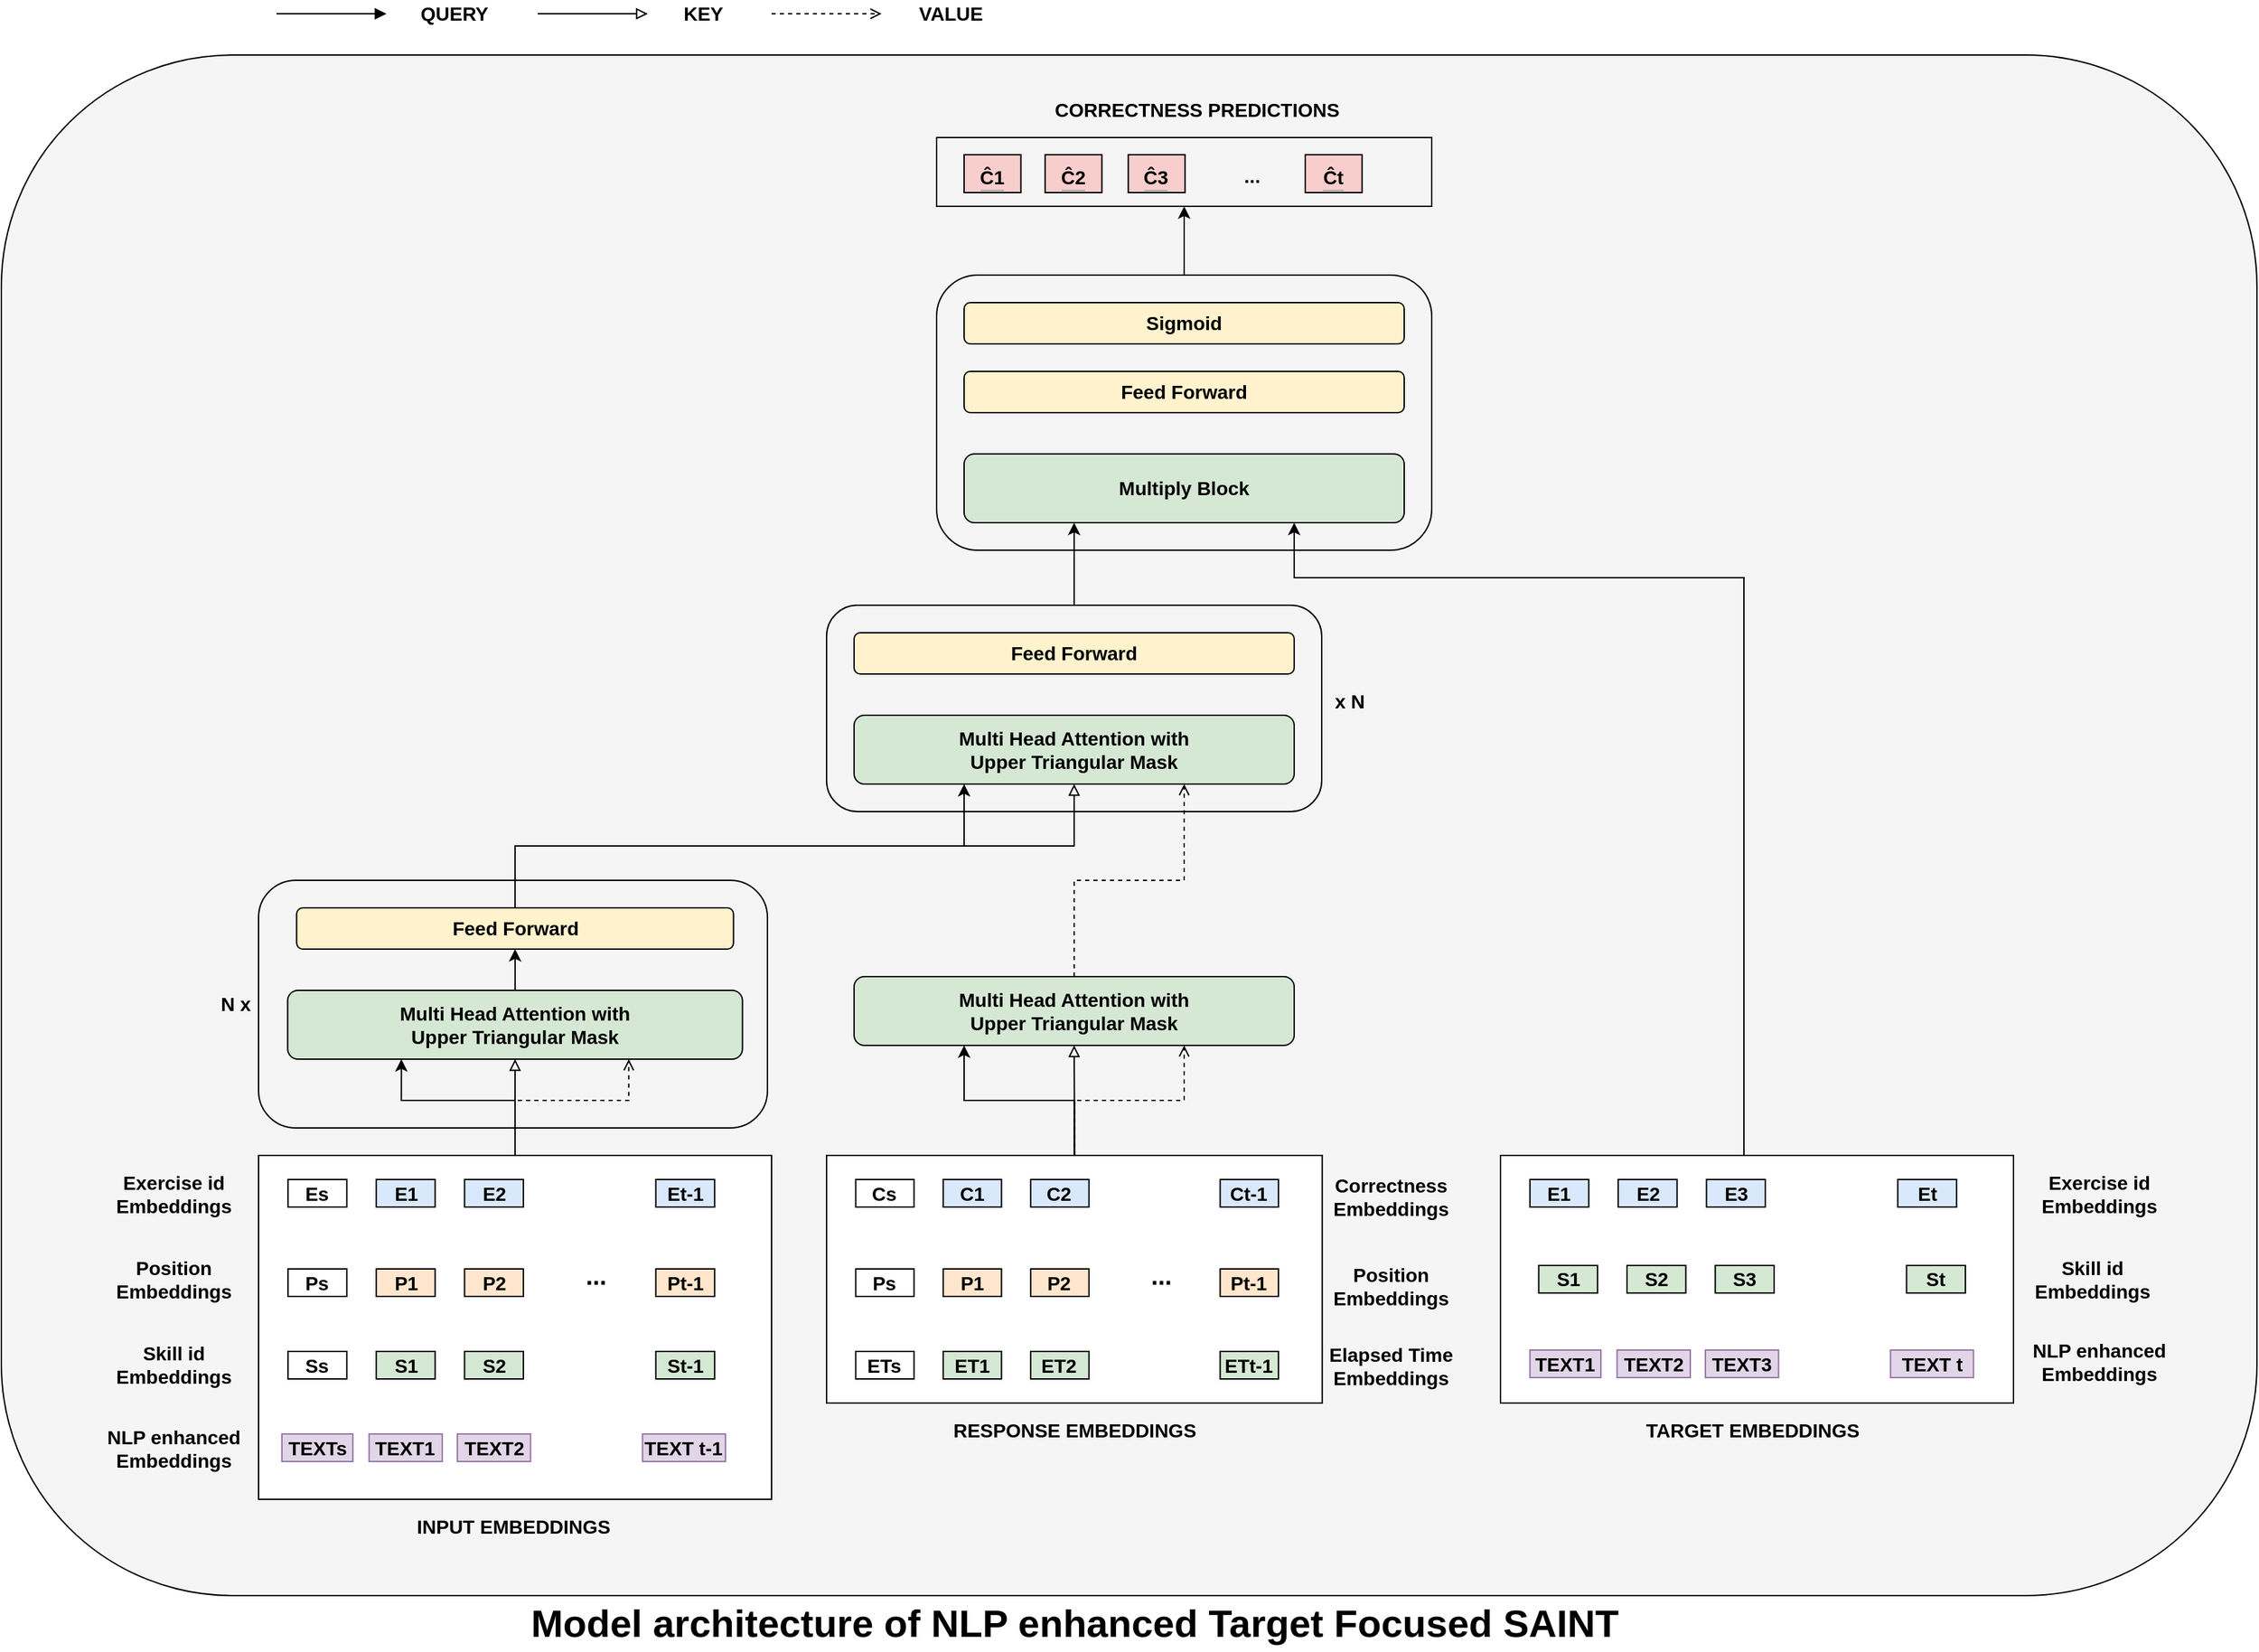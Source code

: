 <mxfile version="16.5.4" type="device"><diagram id="u4rmABknYXhxlbCVJrRW" name="Page-1"><mxGraphModel dx="2929" dy="2635" grid="1" gridSize="10" guides="1" tooltips="1" connect="1" arrows="1" fold="1" page="1" pageScale="1" pageWidth="827" pageHeight="1169" math="0" shadow="0"><root><mxCell id="0"/><mxCell id="1" parent="0"/><mxCell id="NH-oyilfD3Dc__f7woTk-1" value="" style="rounded=1;whiteSpace=wrap;html=1;fillColor=#f5f5f5;fontColor=#333333;strokeColor=#000000;fontSize=14;fontStyle=1" parent="1" vertex="1"><mxGeometry x="640" y="-390" width="1640" height="1120" as="geometry"/></mxCell><mxCell id="NH-oyilfD3Dc__f7woTk-2" value="" style="rounded=1;whiteSpace=wrap;html=1;fillColor=none;strokeColor=#000000;fontSize=14;fontStyle=1" parent="1" vertex="1"><mxGeometry x="827" y="210" width="370" height="180" as="geometry"/></mxCell><mxCell id="NH-oyilfD3Dc__f7woTk-3" style="edgeStyle=orthogonalEdgeStyle;rounded=0;orthogonalLoop=1;jettySize=auto;html=1;entryX=0.5;entryY=1;entryDx=0;entryDy=0;fontSize=14;exitX=0.5;exitY=0;exitDx=0;exitDy=0;strokeColor=#000000;fontStyle=1;endArrow=block;endFill=0;" parent="1" source="NH-oyilfD3Dc__f7woTk-11" target="NH-oyilfD3Dc__f7woTk-40" edge="1"><mxGeometry relative="1" as="geometry"/></mxCell><mxCell id="NH-oyilfD3Dc__f7woTk-4" style="edgeStyle=orthogonalEdgeStyle;rounded=0;orthogonalLoop=1;jettySize=auto;html=1;entryX=0.25;entryY=1;entryDx=0;entryDy=0;fontSize=14;strokeColor=#000000;fontStyle=1" parent="1" source="NH-oyilfD3Dc__f7woTk-5" target="NH-oyilfD3Dc__f7woTk-106" edge="1"><mxGeometry relative="1" as="geometry"/></mxCell><mxCell id="NH-oyilfD3Dc__f7woTk-5" value="" style="rounded=1;whiteSpace=wrap;html=1;fillColor=none;strokeColor=#000000;fontSize=14;fontStyle=1" parent="1" vertex="1"><mxGeometry x="1240" y="10" width="360" height="150" as="geometry"/></mxCell><mxCell id="NH-oyilfD3Dc__f7woTk-6" value="Multi Head Attention with &lt;br style=&quot;font-size: 14px;&quot;&gt;&lt;span style=&quot;font-size: 14px&quot;&gt;Upper Triangular Mask&lt;/span&gt;" style="rounded=1;whiteSpace=wrap;html=1;fillColor=#d5e8d4;fontSize=14;strokeColor=#000000;fontStyle=1" parent="1" vertex="1"><mxGeometry x="1260" y="90" width="320" height="50" as="geometry"/></mxCell><mxCell id="NH-oyilfD3Dc__f7woTk-7" value="&lt;span style=&quot;font-size: 14px;&quot;&gt;&lt;font style=&quot;font-size: 14px&quot;&gt;Feed Forward&lt;/font&gt;&lt;/span&gt;" style="rounded=1;whiteSpace=wrap;html=1;fillColor=#fff2cc;strokeColor=#000000;fontSize=14;fontStyle=1" parent="1" vertex="1"><mxGeometry x="1260" y="30" width="320" height="30" as="geometry"/></mxCell><mxCell id="NH-oyilfD3Dc__f7woTk-8" style="edgeStyle=orthogonalEdgeStyle;rounded=0;orthogonalLoop=1;jettySize=auto;html=1;entryX=0.75;entryY=1;entryDx=0;entryDy=0;fontSize=14;strokeColor=#000000;fontStyle=1;dashed=1;endArrow=open;endFill=0;" parent="1" source="NH-oyilfD3Dc__f7woTk-9" target="NH-oyilfD3Dc__f7woTk-6" edge="1"><mxGeometry relative="1" as="geometry"/></mxCell><mxCell id="NH-oyilfD3Dc__f7woTk-9" value="Multi Head Attention with &lt;br style=&quot;font-size: 14px;&quot;&gt;&lt;span style=&quot;font-size: 14px&quot;&gt;Upper Triangular Mask&lt;/span&gt;" style="rounded=1;whiteSpace=wrap;html=1;fillColor=#d5e8d4;fontSize=14;strokeColor=#000000;fontStyle=1" parent="1" vertex="1"><mxGeometry x="1260" y="280" width="320" height="50" as="geometry"/></mxCell><mxCell id="NH-oyilfD3Dc__f7woTk-36" style="edgeStyle=orthogonalEdgeStyle;rounded=0;orthogonalLoop=1;jettySize=auto;html=1;entryX=0.25;entryY=1;entryDx=0;entryDy=0;fontSize=14;exitX=0.5;exitY=0;exitDx=0;exitDy=0;strokeColor=#000000;fontStyle=1" parent="1" source="NH-oyilfD3Dc__f7woTk-38" target="NH-oyilfD3Dc__f7woTk-6" edge="1"><mxGeometry relative="1" as="geometry"/></mxCell><mxCell id="NH-oyilfD3Dc__f7woTk-37" style="edgeStyle=orthogonalEdgeStyle;rounded=0;orthogonalLoop=1;jettySize=auto;html=1;entryX=0.5;entryY=1;entryDx=0;entryDy=0;fontSize=14;exitX=0.5;exitY=0;exitDx=0;exitDy=0;strokeColor=#000000;fontStyle=1;endArrow=block;endFill=0;" parent="1" source="NH-oyilfD3Dc__f7woTk-38" target="NH-oyilfD3Dc__f7woTk-6" edge="1"><mxGeometry relative="1" as="geometry"/></mxCell><mxCell id="NH-oyilfD3Dc__f7woTk-38" value="&lt;span style=&quot;font-size: 14px;&quot;&gt;&lt;font style=&quot;font-size: 14px&quot;&gt;Feed Forward&lt;/font&gt;&lt;/span&gt;" style="rounded=1;whiteSpace=wrap;html=1;fillColor=#fff2cc;strokeColor=#000000;fontSize=14;fontStyle=1" parent="1" vertex="1"><mxGeometry x="854.676" y="230" width="317.647" height="30" as="geometry"/></mxCell><mxCell id="NH-oyilfD3Dc__f7woTk-39" style="edgeStyle=orthogonalEdgeStyle;rounded=0;orthogonalLoop=1;jettySize=auto;html=1;entryX=0.5;entryY=1;entryDx=0;entryDy=0;fontSize=14;strokeColor=#000000;fontStyle=1" parent="1" source="NH-oyilfD3Dc__f7woTk-40" target="NH-oyilfD3Dc__f7woTk-38" edge="1"><mxGeometry relative="1" as="geometry"/></mxCell><mxCell id="NH-oyilfD3Dc__f7woTk-40" value="Multi Head Attention with &lt;br style=&quot;font-size: 14px;&quot;&gt;&lt;span style=&quot;font-size: 14px&quot;&gt;Upper Triangular Mask&lt;/span&gt;" style="rounded=1;whiteSpace=wrap;html=1;fillColor=#d5e8d4;fontSize=14;strokeColor=#000000;fontStyle=1" parent="1" vertex="1"><mxGeometry x="848.16" y="290" width="330.68" height="50" as="geometry"/></mxCell><mxCell id="NH-oyilfD3Dc__f7woTk-41" style="edgeStyle=orthogonalEdgeStyle;rounded=0;orthogonalLoop=1;jettySize=auto;html=1;entryX=0.5;entryY=1;entryDx=0;entryDy=0;fontSize=14;strokeColor=#000000;fontStyle=1;endArrow=block;endFill=0;" parent="1" source="NH-oyilfD3Dc__f7woTk-45" target="NH-oyilfD3Dc__f7woTk-9" edge="1"><mxGeometry relative="1" as="geometry"/></mxCell><mxCell id="NH-oyilfD3Dc__f7woTk-42" value="Position&lt;br style=&quot;font-size: 14px;&quot;&gt;Embeddings" style="text;html=1;align=center;verticalAlign=middle;resizable=0;points=[];autosize=1;strokeColor=none;fillColor=none;fontSize=14;fontStyle=1" parent="1" vertex="1"><mxGeometry x="1599.908" y="485" width="100" height="40" as="geometry"/></mxCell><mxCell id="NH-oyilfD3Dc__f7woTk-43" value="Elapsed Time&lt;br style=&quot;font-size: 14px;&quot;&gt;Embeddings" style="text;html=1;align=center;verticalAlign=middle;resizable=0;points=[];autosize=1;strokeColor=none;fillColor=none;fontSize=14;fontStyle=1" parent="1" vertex="1"><mxGeometry x="1594.608" y="542.5" width="110" height="40" as="geometry"/></mxCell><mxCell id="NH-oyilfD3Dc__f7woTk-44" value="" style="group;strokeColor=none;fontSize=14;fontStyle=1" parent="1" vertex="1" connectable="0"><mxGeometry x="1240" y="410" width="360.369" height="180" as="geometry"/></mxCell><mxCell id="NH-oyilfD3Dc__f7woTk-45" value="" style="rounded=0;whiteSpace=wrap;html=1;strokeColor=#000000;fontSize=14;fontStyle=1" parent="NH-oyilfD3Dc__f7woTk-44" vertex="1"><mxGeometry width="360.369" height="180" as="geometry"/></mxCell><mxCell id="NH-oyilfD3Dc__f7woTk-46" value="C1" style="rounded=0;whiteSpace=wrap;html=1;fillColor=#dae8fc;strokeColor=#000000;fontSize=14;fontStyle=1" parent="NH-oyilfD3Dc__f7woTk-44" vertex="1"><mxGeometry x="84.793" y="17.5" width="42.396" height="20" as="geometry"/></mxCell><mxCell id="NH-oyilfD3Dc__f7woTk-47" value="C2" style="rounded=0;whiteSpace=wrap;html=1;fillColor=#dae8fc;strokeColor=#000000;fontSize=14;fontStyle=1" parent="NH-oyilfD3Dc__f7woTk-44" vertex="1"><mxGeometry x="148.387" y="17.5" width="42.396" height="20" as="geometry"/></mxCell><mxCell id="NH-oyilfD3Dc__f7woTk-48" value="Ct-1" style="rounded=0;whiteSpace=wrap;html=1;fillColor=#dae8fc;strokeColor=#000000;fontSize=14;fontStyle=1" parent="NH-oyilfD3Dc__f7woTk-44" vertex="1"><mxGeometry x="286.175" y="17.5" width="42.396" height="20" as="geometry"/></mxCell><mxCell id="NH-oyilfD3Dc__f7woTk-49" value="P1" style="rounded=0;whiteSpace=wrap;html=1;fillColor=#ffe6cc;strokeColor=#000000;fontSize=14;fontStyle=1" parent="NH-oyilfD3Dc__f7woTk-44" vertex="1"><mxGeometry x="84.793" y="82.5" width="42.396" height="20" as="geometry"/></mxCell><mxCell id="NH-oyilfD3Dc__f7woTk-50" value="P2" style="rounded=0;whiteSpace=wrap;html=1;fillColor=#ffe6cc;strokeColor=#000000;fontSize=14;fontStyle=1" parent="NH-oyilfD3Dc__f7woTk-44" vertex="1"><mxGeometry x="148.387" y="82.5" width="42.396" height="20" as="geometry"/></mxCell><mxCell id="NH-oyilfD3Dc__f7woTk-51" value="Pt-1" style="rounded=0;whiteSpace=wrap;html=1;fillColor=#ffe6cc;strokeColor=#000000;fontSize=14;fontStyle=1" parent="NH-oyilfD3Dc__f7woTk-44" vertex="1"><mxGeometry x="286.175" y="82.5" width="42.396" height="20" as="geometry"/></mxCell><mxCell id="NH-oyilfD3Dc__f7woTk-52" value="ET1" style="rounded=0;whiteSpace=wrap;html=1;fillColor=#d5e8d4;strokeColor=#000000;fontSize=14;fontStyle=1" parent="NH-oyilfD3Dc__f7woTk-44" vertex="1"><mxGeometry x="84.793" y="142.5" width="42.396" height="20" as="geometry"/></mxCell><mxCell id="NH-oyilfD3Dc__f7woTk-53" value="ET2" style="rounded=0;whiteSpace=wrap;html=1;fillColor=#d5e8d4;strokeColor=#000000;fontSize=14;fontStyle=1" parent="NH-oyilfD3Dc__f7woTk-44" vertex="1"><mxGeometry x="148.387" y="142.5" width="42.396" height="20" as="geometry"/></mxCell><mxCell id="NH-oyilfD3Dc__f7woTk-54" value="ETt-1" style="rounded=0;whiteSpace=wrap;html=1;fillColor=#d5e8d4;strokeColor=#000000;fontSize=14;fontStyle=1" parent="NH-oyilfD3Dc__f7woTk-44" vertex="1"><mxGeometry x="286.175" y="142.5" width="42.396" height="20" as="geometry"/></mxCell><mxCell id="NH-oyilfD3Dc__f7woTk-55" value="" style="shape=image;html=1;verticalAlign=top;verticalLabelPosition=bottom;labelBackgroundColor=#ffffff;imageAspect=0;aspect=fixed;image=https://cdn3.iconfinder.com/data/icons/user-interface-169/32/plus-128.png;fillColor=none;strokeColor=#000000;fontSize=14;fontStyle=1" parent="NH-oyilfD3Dc__f7woTk-44" vertex="1"><mxGeometry x="95.392" y="52.5" width="20" height="20" as="geometry"/></mxCell><mxCell id="NH-oyilfD3Dc__f7woTk-56" value="" style="shape=image;html=1;verticalAlign=top;verticalLabelPosition=bottom;labelBackgroundColor=#ffffff;imageAspect=0;aspect=fixed;image=https://cdn3.iconfinder.com/data/icons/user-interface-169/32/plus-128.png;fillColor=none;strokeColor=#000000;fontSize=14;fontStyle=1" parent="NH-oyilfD3Dc__f7woTk-44" vertex="1"><mxGeometry x="158.986" y="52.5" width="20" height="20" as="geometry"/></mxCell><mxCell id="NH-oyilfD3Dc__f7woTk-57" value="" style="shape=image;html=1;verticalAlign=top;verticalLabelPosition=bottom;labelBackgroundColor=#ffffff;imageAspect=0;aspect=fixed;image=https://cdn3.iconfinder.com/data/icons/user-interface-169/32/plus-128.png;fillColor=none;strokeColor=#000000;fontSize=14;fontStyle=1" parent="NH-oyilfD3Dc__f7woTk-44" vertex="1"><mxGeometry x="296.774" y="52.5" width="20" height="20" as="geometry"/></mxCell><mxCell id="NH-oyilfD3Dc__f7woTk-58" value="" style="shape=image;html=1;verticalAlign=top;verticalLabelPosition=bottom;labelBackgroundColor=#ffffff;imageAspect=0;aspect=fixed;image=https://cdn3.iconfinder.com/data/icons/user-interface-169/32/plus-128.png;fillColor=none;strokeColor=#000000;fontSize=14;fontStyle=1" parent="NH-oyilfD3Dc__f7woTk-44" vertex="1"><mxGeometry x="95.392" y="112.5" width="20" height="20" as="geometry"/></mxCell><mxCell id="NH-oyilfD3Dc__f7woTk-59" value="" style="shape=image;html=1;verticalAlign=top;verticalLabelPosition=bottom;labelBackgroundColor=#ffffff;imageAspect=0;aspect=fixed;image=https://cdn3.iconfinder.com/data/icons/user-interface-169/32/plus-128.png;fillColor=none;strokeColor=#000000;fontSize=14;fontStyle=1" parent="NH-oyilfD3Dc__f7woTk-44" vertex="1"><mxGeometry x="158.986" y="112.5" width="20" height="20" as="geometry"/></mxCell><mxCell id="NH-oyilfD3Dc__f7woTk-60" value="" style="shape=image;html=1;verticalAlign=top;verticalLabelPosition=bottom;labelBackgroundColor=#ffffff;imageAspect=0;aspect=fixed;image=https://cdn3.iconfinder.com/data/icons/user-interface-169/32/plus-128.png;fillColor=none;strokeColor=#000000;fontSize=14;fontStyle=1" parent="NH-oyilfD3Dc__f7woTk-44" vertex="1"><mxGeometry x="296.774" y="112.5" width="20" height="20" as="geometry"/></mxCell><mxCell id="NH-oyilfD3Dc__f7woTk-61" value="&lt;span style=&quot;font-size: 18px;&quot;&gt;&lt;font style=&quot;font-size: 18px;&quot;&gt;...&lt;/font&gt;&lt;/span&gt;" style="text;html=1;align=center;verticalAlign=middle;resizable=0;points=[];autosize=1;strokeColor=none;fillColor=none;fontSize=18;fontStyle=1" parent="NH-oyilfD3Dc__f7woTk-44" vertex="1"><mxGeometry x="227.581" y="72.5" width="30" height="30" as="geometry"/></mxCell><mxCell id="NH-oyilfD3Dc__f7woTk-62" value="Cs" style="rounded=0;whiteSpace=wrap;html=1;strokeColor=#000000;fontSize=14;fontStyle=1" parent="NH-oyilfD3Dc__f7woTk-44" vertex="1"><mxGeometry x="21.198" y="17.5" width="42.396" height="20" as="geometry"/></mxCell><mxCell id="NH-oyilfD3Dc__f7woTk-63" value="Ps" style="rounded=0;whiteSpace=wrap;html=1;strokeColor=#000000;fontSize=14;fontStyle=1" parent="NH-oyilfD3Dc__f7woTk-44" vertex="1"><mxGeometry x="21.198" y="82.5" width="42.396" height="20" as="geometry"/></mxCell><mxCell id="NH-oyilfD3Dc__f7woTk-64" value="ETs" style="rounded=0;whiteSpace=wrap;html=1;strokeColor=#000000;fontSize=14;fontStyle=1" parent="NH-oyilfD3Dc__f7woTk-44" vertex="1"><mxGeometry x="21.198" y="142.5" width="42.396" height="20" as="geometry"/></mxCell><mxCell id="NH-oyilfD3Dc__f7woTk-65" value="" style="shape=image;html=1;verticalAlign=top;verticalLabelPosition=bottom;labelBackgroundColor=#ffffff;imageAspect=0;aspect=fixed;image=https://cdn3.iconfinder.com/data/icons/user-interface-169/32/plus-128.png;fillColor=none;strokeColor=#000000;fontSize=14;fontStyle=1" parent="NH-oyilfD3Dc__f7woTk-44" vertex="1"><mxGeometry x="31.797" y="52.5" width="20" height="20" as="geometry"/></mxCell><mxCell id="NH-oyilfD3Dc__f7woTk-66" value="" style="shape=image;html=1;verticalAlign=top;verticalLabelPosition=bottom;labelBackgroundColor=#ffffff;imageAspect=0;aspect=fixed;image=https://cdn3.iconfinder.com/data/icons/user-interface-169/32/plus-128.png;fillColor=none;strokeColor=#000000;fontSize=14;fontStyle=1" parent="NH-oyilfD3Dc__f7woTk-44" vertex="1"><mxGeometry x="31.797" y="112.5" width="20" height="20" as="geometry"/></mxCell><mxCell id="NH-oyilfD3Dc__f7woTk-67" style="edgeStyle=orthogonalEdgeStyle;rounded=0;orthogonalLoop=1;jettySize=auto;html=1;entryX=0.25;entryY=1;entryDx=0;entryDy=0;fontSize=14;strokeColor=#000000;fontStyle=1" parent="1" source="NH-oyilfD3Dc__f7woTk-45" target="NH-oyilfD3Dc__f7woTk-9" edge="1"><mxGeometry relative="1" as="geometry"/></mxCell><mxCell id="NH-oyilfD3Dc__f7woTk-68" style="edgeStyle=orthogonalEdgeStyle;rounded=0;orthogonalLoop=1;jettySize=auto;html=1;entryX=0.75;entryY=1;entryDx=0;entryDy=0;fontSize=14;strokeColor=#000000;fontStyle=1;dashed=1;endArrow=open;endFill=0;" parent="1" source="NH-oyilfD3Dc__f7woTk-45" target="NH-oyilfD3Dc__f7woTk-9" edge="1"><mxGeometry relative="1" as="geometry"/></mxCell><mxCell id="NH-oyilfD3Dc__f7woTk-69" value="Correctness&lt;br style=&quot;font-size: 14px;&quot;&gt;Embeddings" style="text;html=1;align=center;verticalAlign=middle;resizable=0;points=[];autosize=1;strokeColor=none;fillColor=none;fontSize=14;fontStyle=1" parent="1" vertex="1"><mxGeometry x="1599.908" y="420" width="100" height="40" as="geometry"/></mxCell><mxCell id="NH-oyilfD3Dc__f7woTk-70" value="x N" style="text;html=1;align=center;verticalAlign=middle;resizable=0;points=[];autosize=1;strokeColor=none;fillColor=none;fontStyle=1;fontSize=14;" parent="1" vertex="1"><mxGeometry x="1599.998" y="70" width="40" height="20" as="geometry"/></mxCell><mxCell id="NH-oyilfD3Dc__f7woTk-71" value="N x" style="text;html=1;align=center;verticalAlign=middle;resizable=0;points=[];autosize=1;strokeColor=none;fillColor=none;fontStyle=1;fontSize=14;" parent="1" vertex="1"><mxGeometry x="789.998" y="290" width="40" height="20" as="geometry"/></mxCell><mxCell id="NH-oyilfD3Dc__f7woTk-72" style="edgeStyle=orthogonalEdgeStyle;rounded=0;orthogonalLoop=1;jettySize=auto;html=1;entryX=0.75;entryY=1;entryDx=0;entryDy=0;fontSize=14;strokeColor=#000000;fontStyle=1;endArrow=open;endFill=0;dashed=1;" parent="1" source="NH-oyilfD3Dc__f7woTk-11" target="NH-oyilfD3Dc__f7woTk-40" edge="1"><mxGeometry relative="1" as="geometry"><Array as="points"><mxPoint x="1013" y="370"/><mxPoint x="1096" y="370"/></Array></mxGeometry></mxCell><mxCell id="NH-oyilfD3Dc__f7woTk-73" style="edgeStyle=orthogonalEdgeStyle;rounded=0;orthogonalLoop=1;jettySize=auto;html=1;entryX=0.25;entryY=1;entryDx=0;entryDy=0;fontSize=14;strokeColor=#000000;fontStyle=1" parent="1" source="NH-oyilfD3Dc__f7woTk-11" target="NH-oyilfD3Dc__f7woTk-40" edge="1"><mxGeometry relative="1" as="geometry"><Array as="points"><mxPoint x="1013" y="370"/><mxPoint x="931" y="370"/></Array></mxGeometry></mxCell><mxCell id="NH-oyilfD3Dc__f7woTk-102" value="RESPONSE EMBEDDINGS" style="text;html=1;align=center;verticalAlign=middle;resizable=0;points=[];autosize=1;strokeColor=none;fillColor=none;fontSize=14;fontStyle=1" parent="1" vertex="1"><mxGeometry x="1325.18" y="600" width="190" height="20" as="geometry"/></mxCell><mxCell id="NH-oyilfD3Dc__f7woTk-103" value="INPUT EMBEDDINGS" style="text;html=1;align=center;verticalAlign=middle;resizable=0;points=[];autosize=1;strokeColor=none;fillColor=none;fontSize=14;fontStyle=1" parent="1" vertex="1"><mxGeometry x="932" y="670" width="160" height="20" as="geometry"/></mxCell><mxCell id="NH-oyilfD3Dc__f7woTk-104" style="edgeStyle=orthogonalEdgeStyle;rounded=0;orthogonalLoop=1;jettySize=auto;html=1;entryX=0.5;entryY=1;entryDx=0;entryDy=0;fontFamily=Helvetica;fontSize=14;strokeColor=#000000;fontStyle=1" parent="1" source="NH-oyilfD3Dc__f7woTk-105" target="NH-oyilfD3Dc__f7woTk-111" edge="1"><mxGeometry relative="1" as="geometry"/></mxCell><mxCell id="NH-oyilfD3Dc__f7woTk-105" value="" style="rounded=1;whiteSpace=wrap;html=1;fillColor=none;strokeColor=#000000;fontSize=14;fontStyle=1" parent="1" vertex="1"><mxGeometry x="1320" y="-230" width="360" height="200" as="geometry"/></mxCell><mxCell id="NH-oyilfD3Dc__f7woTk-106" value="Multiply Block" style="rounded=1;whiteSpace=wrap;html=1;fillColor=#d5e8d4;fontSize=14;strokeColor=#000000;fontStyle=1" parent="1" vertex="1"><mxGeometry x="1340" y="-100" width="320" height="50" as="geometry"/></mxCell><mxCell id="NH-oyilfD3Dc__f7woTk-107" value="&lt;span style=&quot;font-size: 14px;&quot;&gt;&lt;font style=&quot;font-size: 14px&quot;&gt;Feed Forward&lt;/font&gt;&lt;/span&gt;" style="rounded=1;whiteSpace=wrap;html=1;fillColor=#fff2cc;strokeColor=#000000;fontSize=14;fontStyle=1" parent="1" vertex="1"><mxGeometry x="1340" y="-160" width="320" height="30" as="geometry"/></mxCell><mxCell id="NH-oyilfD3Dc__f7woTk-108" style="edgeStyle=orthogonalEdgeStyle;rounded=0;orthogonalLoop=1;jettySize=auto;html=1;entryX=0.75;entryY=1;entryDx=0;entryDy=0;fontSize=14;exitX=0.5;exitY=0;exitDx=0;exitDy=0;strokeColor=#000000;fontStyle=1" parent="1" source="NH-oyilfD3Dc__f7woTk-76" target="NH-oyilfD3Dc__f7woTk-106" edge="1"><mxGeometry relative="1" as="geometry"><Array as="points"><mxPoint x="1907" y="-10"/><mxPoint x="1580" y="-10"/></Array></mxGeometry></mxCell><mxCell id="NH-oyilfD3Dc__f7woTk-109" value="CORRECTNESS PREDICTIONS" style="text;html=1;align=center;verticalAlign=middle;resizable=0;points=[];autosize=1;strokeColor=none;fillColor=none;fontSize=14;fontStyle=1" parent="1" vertex="1"><mxGeometry x="1398.89" y="-360" width="220" height="20" as="geometry"/></mxCell><mxCell id="NH-oyilfD3Dc__f7woTk-110" value="&lt;span style=&quot;font-size: 14px;&quot;&gt;&lt;font style=&quot;font-size: 14px&quot;&gt;Sigmoid&lt;/font&gt;&lt;/span&gt;" style="rounded=1;whiteSpace=wrap;html=1;fillColor=#fff2cc;strokeColor=#000000;fontSize=14;fontStyle=1" parent="1" vertex="1"><mxGeometry x="1340" y="-210" width="320" height="30" as="geometry"/></mxCell><mxCell id="NH-oyilfD3Dc__f7woTk-111" value="" style="rounded=0;whiteSpace=wrap;html=1;fillColor=none;strokeColor=#000000;fontSize=14;fontStyle=1" parent="1" vertex="1"><mxGeometry x="1320" y="-330" width="360" height="50" as="geometry"/></mxCell><mxCell id="NH-oyilfD3Dc__f7woTk-112" value="&lt;h1 id=&quot;firstHeading&quot; class=&quot;firstHeading mw-first-heading&quot; style=&quot;margin: 0px 0px 0.25em; padding: 0px; overflow: visible; border-bottom: 1px solid rgb(162, 169, 177); line-height: 1.3; font-size: 14px;&quot;&gt;&lt;font style=&quot;font-size: 14px&quot;&gt;Ĉ1&lt;/font&gt;&lt;/h1&gt;" style="rounded=0;whiteSpace=wrap;html=1;fillColor=#f8cecc;strokeColor=#000000;fontSize=14;fontStyle=1;verticalAlign=top;" parent="1" vertex="1"><mxGeometry x="1340" y="-317.5" width="41.3" height="27.5" as="geometry"/></mxCell><mxCell id="NH-oyilfD3Dc__f7woTk-113" value="&lt;span style=&quot;font-size: 14px;&quot;&gt;&lt;font style=&quot;font-size: 14px;&quot;&gt;...&lt;/font&gt;&lt;/span&gt;" style="text;html=1;align=center;verticalAlign=top;resizable=0;points=[];autosize=1;strokeColor=none;fontSize=14;fontStyle=1" parent="1" vertex="1"><mxGeometry x="1534.351" y="-317.5" width="30" height="20" as="geometry"/></mxCell><mxCell id="NH-oyilfD3Dc__f7woTk-114" value="&lt;h1 id=&quot;firstHeading&quot; class=&quot;firstHeading mw-first-heading&quot; style=&quot;margin: 0px 0px 0.25em; padding: 0px; overflow: visible; border-bottom: 1px solid rgb(162, 169, 177); line-height: 1.3; font-size: 14px;&quot;&gt;&lt;font style=&quot;font-size: 14px&quot;&gt;Ĉ2&lt;/font&gt;&lt;/h1&gt;" style="rounded=0;whiteSpace=wrap;html=1;fillColor=#f8cecc;strokeColor=#000000;fontSize=14;fontStyle=1;verticalAlign=top;" parent="1" vertex="1"><mxGeometry x="1398.89" y="-317.5" width="41.3" height="27.5" as="geometry"/></mxCell><mxCell id="NH-oyilfD3Dc__f7woTk-115" value="&lt;h1 id=&quot;firstHeading&quot; class=&quot;firstHeading mw-first-heading&quot; style=&quot;margin: 0px 0px 0.25em; padding: 0px; overflow: visible; border-bottom: 1px solid rgb(162, 169, 177); line-height: 1.3; font-size: 14px;&quot;&gt;&lt;font style=&quot;font-size: 14px&quot;&gt;Ĉ3&lt;/font&gt;&lt;/h1&gt;" style="rounded=0;whiteSpace=wrap;html=1;fillColor=#f8cecc;strokeColor=#000000;fontSize=14;fontStyle=1;verticalAlign=top;" parent="1" vertex="1"><mxGeometry x="1459.35" y="-317.5" width="41.3" height="27.5" as="geometry"/></mxCell><mxCell id="NH-oyilfD3Dc__f7woTk-116" value="&lt;h1 id=&quot;firstHeading&quot; class=&quot;firstHeading mw-first-heading&quot; style=&quot;margin: 0px 0px 0.25em; padding: 0px; overflow: visible; border-bottom: 1px solid rgb(162, 169, 177); line-height: 1.3; font-size: 14px;&quot;&gt;&lt;font style=&quot;font-size: 14px&quot;&gt;Ĉt&lt;/font&gt;&lt;/h1&gt;" style="rounded=0;whiteSpace=wrap;html=1;fillColor=#f8cecc;strokeColor=#000000;fontSize=14;fontStyle=1;verticalAlign=top;" parent="1" vertex="1"><mxGeometry x="1588.05" y="-317.5" width="41.3" height="27.5" as="geometry"/></mxCell><mxCell id="NH-oyilfD3Dc__f7woTk-117" value="" style="endArrow=block;html=1;rounded=0;fontFamily=Helvetica;fontSize=18;strokeColor=#000000;endFill=1;fontStyle=1" parent="1" edge="1"><mxGeometry width="50" height="50" relative="1" as="geometry"><mxPoint x="840" y="-420" as="sourcePoint"/><mxPoint x="920" y="-420" as="targetPoint"/></mxGeometry></mxCell><mxCell id="NH-oyilfD3Dc__f7woTk-118" value="" style="endArrow=block;html=1;rounded=0;fontFamily=Helvetica;fontSize=18;strokeColor=#000000;endFill=0;fontStyle=1" parent="1" edge="1"><mxGeometry width="50" height="50" relative="1" as="geometry"><mxPoint x="1030" y="-420" as="sourcePoint"/><mxPoint x="1110" y="-420" as="targetPoint"/></mxGeometry></mxCell><mxCell id="NH-oyilfD3Dc__f7woTk-119" value="" style="endArrow=open;html=1;rounded=0;dashed=1;fontFamily=Helvetica;fontSize=18;strokeColor=#000000;endFill=0;fontStyle=1" parent="1" edge="1"><mxGeometry width="50" height="50" relative="1" as="geometry"><mxPoint x="1200" y="-420" as="sourcePoint"/><mxPoint x="1280" y="-420" as="targetPoint"/></mxGeometry></mxCell><mxCell id="NH-oyilfD3Dc__f7woTk-120" value="QUERY" style="text;html=1;align=center;verticalAlign=middle;resizable=0;points=[];autosize=1;strokeColor=none;fillColor=none;fontSize=14;fontStyle=1" parent="1" vertex="1"><mxGeometry x="933.5" y="-430" width="70" height="20" as="geometry"/></mxCell><mxCell id="NH-oyilfD3Dc__f7woTk-121" value="KEY" style="text;html=1;align=center;verticalAlign=middle;resizable=0;points=[];autosize=1;strokeColor=none;fillColor=none;fontSize=14;fontStyle=1" parent="1" vertex="1"><mxGeometry x="1130" y="-430" width="40" height="20" as="geometry"/></mxCell><mxCell id="NH-oyilfD3Dc__f7woTk-122" value="VALUE" style="text;html=1;align=center;verticalAlign=middle;resizable=0;points=[];autosize=1;strokeColor=none;fillColor=none;fontSize=14;fontStyle=1" parent="1" vertex="1"><mxGeometry x="1300.46" y="-430" width="60" height="20" as="geometry"/></mxCell><mxCell id="NH-oyilfD3Dc__f7woTk-123" value="Model architecture of NLP enhanced Target Focused SAINT" style="text;html=1;align=center;verticalAlign=middle;resizable=0;points=[];autosize=1;strokeColor=none;fillColor=none;fontSize=28;fontFamily=Helvetica;fontStyle=1" parent="1" vertex="1"><mxGeometry x="1014.54" y="730" width="810" height="40" as="geometry"/></mxCell><mxCell id="NH-oyilfD3Dc__f7woTk-11" value="" style="rounded=0;whiteSpace=wrap;html=1;strokeColor=#000000;fontSize=14;fontStyle=1" parent="1" vertex="1"><mxGeometry x="827" y="410" width="373" height="250" as="geometry"/></mxCell><mxCell id="NH-oyilfD3Dc__f7woTk-12" value="E1" style="rounded=0;whiteSpace=wrap;html=1;fillColor=#dae8fc;strokeColor=#000000;fontSize=14;fontStyle=1" parent="1" vertex="1"><mxGeometry x="912.58" y="427.5" width="42.791" height="20" as="geometry"/></mxCell><mxCell id="NH-oyilfD3Dc__f7woTk-13" value="E2" style="rounded=0;whiteSpace=wrap;html=1;fillColor=#dae8fc;strokeColor=#000000;fontSize=14;fontStyle=1" parent="1" vertex="1"><mxGeometry x="976.767" y="427.5" width="42.791" height="20" as="geometry"/></mxCell><mxCell id="NH-oyilfD3Dc__f7woTk-14" value="Et-1" style="rounded=0;whiteSpace=wrap;html=1;fillColor=#dae8fc;strokeColor=#000000;fontSize=14;fontStyle=1" parent="1" vertex="1"><mxGeometry x="1115.836" y="427.5" width="42.791" height="20" as="geometry"/></mxCell><mxCell id="NH-oyilfD3Dc__f7woTk-15" value="P1" style="rounded=0;whiteSpace=wrap;html=1;fillColor=#ffe6cc;strokeColor=#000000;fontSize=14;fontStyle=1" parent="1" vertex="1"><mxGeometry x="912.58" y="492.5" width="42.791" height="20" as="geometry"/></mxCell><mxCell id="NH-oyilfD3Dc__f7woTk-16" value="P2" style="rounded=0;whiteSpace=wrap;html=1;fillColor=#ffe6cc;strokeColor=#000000;fontSize=14;fontStyle=1" parent="1" vertex="1"><mxGeometry x="976.767" y="492.5" width="42.791" height="20" as="geometry"/></mxCell><mxCell id="NH-oyilfD3Dc__f7woTk-17" value="Pt-1" style="rounded=0;whiteSpace=wrap;html=1;fillColor=#ffe6cc;strokeColor=#000000;fontSize=14;fontStyle=1" parent="1" vertex="1"><mxGeometry x="1115.836" y="492.5" width="42.791" height="20" as="geometry"/></mxCell><mxCell id="NH-oyilfD3Dc__f7woTk-18" value="S1" style="rounded=0;whiteSpace=wrap;html=1;fillColor=#d5e8d4;strokeColor=#000000;fontSize=14;fontStyle=1" parent="1" vertex="1"><mxGeometry x="912.58" y="552.5" width="42.791" height="20" as="geometry"/></mxCell><mxCell id="NH-oyilfD3Dc__f7woTk-19" value="S2" style="rounded=0;whiteSpace=wrap;html=1;fillColor=#d5e8d4;strokeColor=#000000;fontSize=14;fontStyle=1" parent="1" vertex="1"><mxGeometry x="976.767" y="552.5" width="42.791" height="20" as="geometry"/></mxCell><mxCell id="NH-oyilfD3Dc__f7woTk-20" value="St-1" style="rounded=0;whiteSpace=wrap;html=1;fillColor=#d5e8d4;strokeColor=#000000;fontSize=14;fontStyle=1" parent="1" vertex="1"><mxGeometry x="1115.836" y="552.5" width="42.791" height="20" as="geometry"/></mxCell><mxCell id="NH-oyilfD3Dc__f7woTk-21" value="Exercise id &lt;br style=&quot;font-size: 14px;&quot;&gt;Embeddings" style="text;html=1;align=center;verticalAlign=middle;resizable=0;points=[];autosize=1;strokeColor=none;fillColor=none;fontSize=14;fontStyle=1" parent="1" vertex="1"><mxGeometry x="715" y="417.5" width="100" height="40" as="geometry"/></mxCell><mxCell id="NH-oyilfD3Dc__f7woTk-22" value="Position&lt;br style=&quot;font-size: 14px;&quot;&gt;Embeddings" style="text;html=1;align=center;verticalAlign=middle;resizable=0;points=[];autosize=1;strokeColor=none;fillColor=none;fontSize=14;fontStyle=1" parent="1" vertex="1"><mxGeometry x="715" y="480" width="100" height="40" as="geometry"/></mxCell><mxCell id="NH-oyilfD3Dc__f7woTk-23" value="Skill id &lt;br style=&quot;font-size: 14px;&quot;&gt;Embeddings" style="text;html=1;align=center;verticalAlign=middle;resizable=0;points=[];autosize=1;strokeColor=none;fillColor=none;fontSize=14;fontStyle=1" parent="1" vertex="1"><mxGeometry x="715" y="542.07" width="100" height="40" as="geometry"/></mxCell><mxCell id="NH-oyilfD3Dc__f7woTk-24" value="" style="shape=image;html=1;verticalAlign=top;verticalLabelPosition=bottom;labelBackgroundColor=#ffffff;imageAspect=0;aspect=fixed;image=https://cdn3.iconfinder.com/data/icons/user-interface-169/32/plus-128.png;fillColor=none;strokeColor=#000000;fontSize=14;fontStyle=1" parent="1" vertex="1"><mxGeometry x="923.278" y="462.5" width="19.565" height="19.565" as="geometry"/></mxCell><mxCell id="NH-oyilfD3Dc__f7woTk-25" value="" style="shape=image;html=1;verticalAlign=top;verticalLabelPosition=bottom;labelBackgroundColor=#ffffff;imageAspect=0;aspect=fixed;image=https://cdn3.iconfinder.com/data/icons/user-interface-169/32/plus-128.png;fillColor=none;strokeColor=#000000;fontSize=14;fontStyle=1" parent="1" vertex="1"><mxGeometry x="987.464" y="462.5" width="19.565" height="19.565" as="geometry"/></mxCell><mxCell id="NH-oyilfD3Dc__f7woTk-26" value="" style="shape=image;html=1;verticalAlign=top;verticalLabelPosition=bottom;labelBackgroundColor=#ffffff;imageAspect=0;aspect=fixed;image=https://cdn3.iconfinder.com/data/icons/user-interface-169/32/plus-128.png;fillColor=none;strokeColor=#000000;fontSize=14;fontStyle=1" parent="1" vertex="1"><mxGeometry x="1126.534" y="462.5" width="19.565" height="19.565" as="geometry"/></mxCell><mxCell id="NH-oyilfD3Dc__f7woTk-27" value="" style="shape=image;html=1;verticalAlign=top;verticalLabelPosition=bottom;labelBackgroundColor=#ffffff;imageAspect=0;aspect=fixed;image=https://cdn3.iconfinder.com/data/icons/user-interface-169/32/plus-128.png;fillColor=none;strokeColor=#000000;fontSize=14;fontStyle=1" parent="1" vertex="1"><mxGeometry x="923.278" y="522.5" width="19.565" height="19.565" as="geometry"/></mxCell><mxCell id="NH-oyilfD3Dc__f7woTk-28" value="" style="shape=image;html=1;verticalAlign=top;verticalLabelPosition=bottom;labelBackgroundColor=#ffffff;imageAspect=0;aspect=fixed;image=https://cdn3.iconfinder.com/data/icons/user-interface-169/32/plus-128.png;fillColor=none;strokeColor=#000000;fontSize=14;fontStyle=1" parent="1" vertex="1"><mxGeometry x="987.464" y="522.5" width="19.565" height="19.565" as="geometry"/></mxCell><mxCell id="NH-oyilfD3Dc__f7woTk-29" value="" style="shape=image;html=1;verticalAlign=top;verticalLabelPosition=bottom;labelBackgroundColor=#ffffff;imageAspect=0;aspect=fixed;image=https://cdn3.iconfinder.com/data/icons/user-interface-169/32/plus-128.png;fillColor=none;strokeColor=#000000;fontSize=14;fontStyle=1" parent="1" vertex="1"><mxGeometry x="1126.534" y="522.5" width="19.565" height="19.565" as="geometry"/></mxCell><mxCell id="NH-oyilfD3Dc__f7woTk-30" value="&lt;font style=&quot;font-size: 18px&quot;&gt;...&lt;/font&gt;" style="text;html=1;align=center;verticalAlign=middle;resizable=0;points=[];autosize=1;strokeColor=none;fillColor=none;fontSize=14;fontStyle=1" parent="1" vertex="1"><mxGeometry x="1056.65" y="487.5" width="30" height="20" as="geometry"/></mxCell><mxCell id="NH-oyilfD3Dc__f7woTk-31" value="Es" style="rounded=0;whiteSpace=wrap;html=1;strokeColor=#000000;fontSize=14;fontStyle=1" parent="1" vertex="1"><mxGeometry x="848.394" y="427.5" width="42.791" height="20" as="geometry"/></mxCell><mxCell id="NH-oyilfD3Dc__f7woTk-32" value="Ps" style="rounded=0;whiteSpace=wrap;html=1;strokeColor=#000000;fontSize=14;fontStyle=1" parent="1" vertex="1"><mxGeometry x="848.394" y="492.5" width="42.791" height="20" as="geometry"/></mxCell><mxCell id="NH-oyilfD3Dc__f7woTk-33" value="Ss" style="rounded=0;whiteSpace=wrap;html=1;strokeColor=#000000;fontSize=14;fontStyle=1" parent="1" vertex="1"><mxGeometry x="848.394" y="552.5" width="42.791" height="20" as="geometry"/></mxCell><mxCell id="NH-oyilfD3Dc__f7woTk-34" value="" style="shape=image;html=1;verticalAlign=top;verticalLabelPosition=bottom;labelBackgroundColor=#ffffff;imageAspect=0;aspect=fixed;image=https://cdn3.iconfinder.com/data/icons/user-interface-169/32/plus-128.png;fillColor=none;strokeColor=#000000;fontSize=14;fontStyle=1" parent="1" vertex="1"><mxGeometry x="859.092" y="462.5" width="19.565" height="19.565" as="geometry"/></mxCell><mxCell id="NH-oyilfD3Dc__f7woTk-35" value="" style="shape=image;html=1;verticalAlign=top;verticalLabelPosition=bottom;labelBackgroundColor=#ffffff;imageAspect=0;aspect=fixed;image=https://cdn3.iconfinder.com/data/icons/user-interface-169/32/plus-128.png;fillColor=none;strokeColor=#000000;fontSize=14;fontStyle=1" parent="1" vertex="1"><mxGeometry x="859.092" y="522.5" width="19.565" height="19.565" as="geometry"/></mxCell><mxCell id="NH-oyilfD3Dc__f7woTk-126" value="TEXT2" style="rounded=0;whiteSpace=wrap;html=1;fillColor=#e1d5e7;strokeColor=#9673a6;fontSize=14;fontStyle=1" parent="1" vertex="1"><mxGeometry x="971.55" y="612.5" width="53.23" height="20" as="geometry"/></mxCell><mxCell id="NH-oyilfD3Dc__f7woTk-128" value="NLP enhanced &lt;br&gt;Embeddings" style="text;html=1;align=center;verticalAlign=middle;resizable=0;points=[];autosize=1;strokeColor=none;fillColor=none;fontSize=14;fontStyle=1" parent="1" vertex="1"><mxGeometry x="710" y="602.5" width="110" height="40" as="geometry"/></mxCell><mxCell id="NH-oyilfD3Dc__f7woTk-129" value="" style="shape=image;html=1;verticalAlign=top;verticalLabelPosition=bottom;labelBackgroundColor=#ffffff;imageAspect=0;aspect=fixed;image=https://cdn3.iconfinder.com/data/icons/user-interface-169/32/plus-128.png;fillColor=none;strokeColor=#000000;fontSize=14;fontStyle=1" parent="1" vertex="1"><mxGeometry x="923.278" y="582.5" width="19.565" height="19.565" as="geometry"/></mxCell><mxCell id="NH-oyilfD3Dc__f7woTk-130" value="" style="shape=image;html=1;verticalAlign=top;verticalLabelPosition=bottom;labelBackgroundColor=#ffffff;imageAspect=0;aspect=fixed;image=https://cdn3.iconfinder.com/data/icons/user-interface-169/32/plus-128.png;fillColor=none;strokeColor=#000000;fontSize=14;fontStyle=1" parent="1" vertex="1"><mxGeometry x="987.464" y="582.5" width="19.565" height="19.565" as="geometry"/></mxCell><mxCell id="NH-oyilfD3Dc__f7woTk-131" value="" style="shape=image;html=1;verticalAlign=top;verticalLabelPosition=bottom;labelBackgroundColor=#ffffff;imageAspect=0;aspect=fixed;image=https://cdn3.iconfinder.com/data/icons/user-interface-169/32/plus-128.png;fillColor=none;strokeColor=#000000;fontSize=14;fontStyle=1" parent="1" vertex="1"><mxGeometry x="1126.534" y="582.5" width="19.565" height="19.565" as="geometry"/></mxCell><mxCell id="NH-oyilfD3Dc__f7woTk-132" value="TEXTs" style="rounded=0;whiteSpace=wrap;html=1;strokeColor=#9673a6;fontSize=14;fontStyle=1;fillColor=#e1d5e7;" parent="1" vertex="1"><mxGeometry x="843.98" y="612.5" width="51.61" height="20" as="geometry"/></mxCell><mxCell id="NH-oyilfD3Dc__f7woTk-133" value="" style="shape=image;html=1;verticalAlign=top;verticalLabelPosition=bottom;labelBackgroundColor=#ffffff;imageAspect=0;aspect=fixed;image=https://cdn3.iconfinder.com/data/icons/user-interface-169/32/plus-128.png;fillColor=none;strokeColor=#000000;fontSize=14;fontStyle=1" parent="1" vertex="1"><mxGeometry x="859.092" y="582.5" width="19.565" height="19.565" as="geometry"/></mxCell><mxCell id="NH-oyilfD3Dc__f7woTk-136" value="TEXT1" style="rounded=0;whiteSpace=wrap;html=1;fillColor=#e1d5e7;strokeColor=#9673a6;fontSize=14;fontStyle=1" parent="1" vertex="1"><mxGeometry x="907.36" y="612.5" width="53.23" height="20" as="geometry"/></mxCell><mxCell id="NH-oyilfD3Dc__f7woTk-137" value="TEXT t-1" style="rounded=0;whiteSpace=wrap;html=1;fillColor=#e1d5e7;strokeColor=#9673a6;fontSize=14;fontStyle=1" parent="1" vertex="1"><mxGeometry x="1106.17" y="612.5" width="60.3" height="20" as="geometry"/></mxCell><mxCell id="NH-oyilfD3Dc__f7woTk-75" value="" style="group;strokeColor=none;fontSize=14;fontStyle=1" parent="1" vertex="1" connectable="0"><mxGeometry x="1730" y="410" width="373" height="280" as="geometry"/></mxCell><mxCell id="NH-oyilfD3Dc__f7woTk-76" value="" style="rounded=0;whiteSpace=wrap;html=1;strokeColor=#000000;fontSize=14;fontStyle=1" parent="NH-oyilfD3Dc__f7woTk-75" vertex="1"><mxGeometry width="373" height="180" as="geometry"/></mxCell><mxCell id="NH-oyilfD3Dc__f7woTk-98" value="TARGET EMBEDDINGS" style="text;html=1;align=center;verticalAlign=middle;resizable=0;points=[];autosize=1;strokeColor=none;fillColor=none;fontSize=14;fontStyle=1" parent="NH-oyilfD3Dc__f7woTk-75" vertex="1"><mxGeometry x="97.64" y="190" width="170" height="20" as="geometry"/></mxCell><mxCell id="NH-oyilfD3Dc__f7woTk-158" value="" style="group" parent="NH-oyilfD3Dc__f7woTk-75" vertex="1" connectable="0"><mxGeometry x="21.39" y="17.5" width="322.49" height="144" as="geometry"/></mxCell><mxCell id="NH-oyilfD3Dc__f7woTk-77" value="E2" style="rounded=0;whiteSpace=wrap;html=1;fillColor=#dae8fc;strokeColor=#000000;fontSize=14;fontStyle=1" parent="NH-oyilfD3Dc__f7woTk-158" vertex="1"><mxGeometry x="64.19" width="42.791" height="20" as="geometry"/></mxCell><mxCell id="NH-oyilfD3Dc__f7woTk-78" value="E3" style="rounded=0;whiteSpace=wrap;html=1;fillColor=#dae8fc;strokeColor=#000000;fontSize=14;fontStyle=1" parent="NH-oyilfD3Dc__f7woTk-158" vertex="1"><mxGeometry x="128.377" width="42.791" height="20" as="geometry"/></mxCell><mxCell id="NH-oyilfD3Dc__f7woTk-79" value="Et" style="rounded=0;whiteSpace=wrap;html=1;fillColor=#dae8fc;strokeColor=#000000;fontSize=14;fontStyle=1" parent="NH-oyilfD3Dc__f7woTk-158" vertex="1"><mxGeometry x="267.446" width="42.791" height="20" as="geometry"/></mxCell><mxCell id="NH-oyilfD3Dc__f7woTk-93" value="E1" style="rounded=0;whiteSpace=wrap;html=1;strokeColor=#000000;fontSize=14;fontStyle=1;fillColor=#dae8fc;" parent="NH-oyilfD3Dc__f7woTk-158" vertex="1"><mxGeometry x="0.004" width="42.791" height="20" as="geometry"/></mxCell><mxCell id="NH-oyilfD3Dc__f7woTk-83" value="S2" style="rounded=0;whiteSpace=wrap;html=1;fillColor=#d5e8d4;strokeColor=#000000;fontSize=14;fontStyle=1" parent="NH-oyilfD3Dc__f7woTk-158" vertex="1"><mxGeometry x="70.58" y="62.5" width="42.791" height="20" as="geometry"/></mxCell><mxCell id="NH-oyilfD3Dc__f7woTk-84" value="S3" style="rounded=0;whiteSpace=wrap;html=1;fillColor=#d5e8d4;strokeColor=#000000;fontSize=14;fontStyle=1" parent="NH-oyilfD3Dc__f7woTk-158" vertex="1"><mxGeometry x="134.767" y="62.5" width="42.791" height="20" as="geometry"/></mxCell><mxCell id="NH-oyilfD3Dc__f7woTk-85" value="St" style="rounded=0;whiteSpace=wrap;html=1;fillColor=#d5e8d4;strokeColor=#000000;fontSize=14;fontStyle=1" parent="NH-oyilfD3Dc__f7woTk-158" vertex="1"><mxGeometry x="273.836" y="62.5" width="42.791" height="20" as="geometry"/></mxCell><mxCell id="NH-oyilfD3Dc__f7woTk-89" value="" style="shape=image;html=1;verticalAlign=top;verticalLabelPosition=bottom;labelBackgroundColor=#ffffff;imageAspect=0;aspect=fixed;image=https://cdn3.iconfinder.com/data/icons/user-interface-169/32/plus-128.png;fillColor=none;strokeColor=#000000;fontSize=14;fontStyle=1" parent="NH-oyilfD3Dc__f7woTk-158" vertex="1"><mxGeometry x="81.278" y="32.5" width="19.565" height="19.565" as="geometry"/></mxCell><mxCell id="NH-oyilfD3Dc__f7woTk-90" value="" style="shape=image;html=1;verticalAlign=top;verticalLabelPosition=bottom;labelBackgroundColor=#ffffff;imageAspect=0;aspect=fixed;image=https://cdn3.iconfinder.com/data/icons/user-interface-169/32/plus-128.png;fillColor=none;strokeColor=#000000;fontSize=14;fontStyle=1" parent="NH-oyilfD3Dc__f7woTk-158" vertex="1"><mxGeometry x="145.464" y="32.5" width="19.565" height="19.565" as="geometry"/></mxCell><mxCell id="NH-oyilfD3Dc__f7woTk-91" value="" style="shape=image;html=1;verticalAlign=top;verticalLabelPosition=bottom;labelBackgroundColor=#ffffff;imageAspect=0;aspect=fixed;image=https://cdn3.iconfinder.com/data/icons/user-interface-169/32/plus-128.png;fillColor=none;strokeColor=#000000;fontSize=14;fontStyle=1" parent="NH-oyilfD3Dc__f7woTk-158" vertex="1"><mxGeometry x="284.534" y="32.5" width="19.565" height="19.565" as="geometry"/></mxCell><mxCell id="NH-oyilfD3Dc__f7woTk-95" value="S1" style="rounded=0;whiteSpace=wrap;html=1;strokeColor=#000000;fontSize=14;fontStyle=1;fillColor=#d5e8d4;" parent="NH-oyilfD3Dc__f7woTk-158" vertex="1"><mxGeometry x="6.394" y="62.5" width="42.791" height="20" as="geometry"/></mxCell><mxCell id="NH-oyilfD3Dc__f7woTk-97" value="" style="shape=image;html=1;verticalAlign=top;verticalLabelPosition=bottom;labelBackgroundColor=#ffffff;imageAspect=0;aspect=fixed;image=https://cdn3.iconfinder.com/data/icons/user-interface-169/32/plus-128.png;fillColor=none;strokeColor=#000000;fontSize=14;fontStyle=1" parent="NH-oyilfD3Dc__f7woTk-158" vertex="1"><mxGeometry x="17.092" y="32.5" width="19.565" height="19.565" as="geometry"/></mxCell><mxCell id="NH-oyilfD3Dc__f7woTk-147" value="TEXT3" style="rounded=0;whiteSpace=wrap;html=1;fillColor=#e1d5e7;strokeColor=#9673a6;fontSize=14;fontStyle=1" parent="NH-oyilfD3Dc__f7woTk-158" vertex="1"><mxGeometry x="127.57" y="124" width="53.23" height="20" as="geometry"/></mxCell><mxCell id="NH-oyilfD3Dc__f7woTk-149" value="" style="shape=image;html=1;verticalAlign=top;verticalLabelPosition=bottom;labelBackgroundColor=#ffffff;imageAspect=0;aspect=fixed;image=https://cdn3.iconfinder.com/data/icons/user-interface-169/32/plus-128.png;fillColor=none;strokeColor=#000000;fontSize=14;fontStyle=1" parent="NH-oyilfD3Dc__f7woTk-158" vertex="1"><mxGeometry x="79.298" y="94" width="19.565" height="19.565" as="geometry"/></mxCell><mxCell id="NH-oyilfD3Dc__f7woTk-150" value="" style="shape=image;html=1;verticalAlign=top;verticalLabelPosition=bottom;labelBackgroundColor=#ffffff;imageAspect=0;aspect=fixed;image=https://cdn3.iconfinder.com/data/icons/user-interface-169/32/plus-128.png;fillColor=none;strokeColor=#000000;fontSize=14;fontStyle=1" parent="NH-oyilfD3Dc__f7woTk-158" vertex="1"><mxGeometry x="143.484" y="94" width="19.565" height="19.565" as="geometry"/></mxCell><mxCell id="NH-oyilfD3Dc__f7woTk-151" value="" style="shape=image;html=1;verticalAlign=top;verticalLabelPosition=bottom;labelBackgroundColor=#ffffff;imageAspect=0;aspect=fixed;image=https://cdn3.iconfinder.com/data/icons/user-interface-169/32/plus-128.png;fillColor=none;strokeColor=#000000;fontSize=14;fontStyle=1" parent="NH-oyilfD3Dc__f7woTk-158" vertex="1"><mxGeometry x="282.554" y="94" width="19.565" height="19.565" as="geometry"/></mxCell><mxCell id="NH-oyilfD3Dc__f7woTk-152" value="TEXT1" style="rounded=0;whiteSpace=wrap;html=1;strokeColor=#9673a6;fontSize=14;fontStyle=1;fillColor=#e1d5e7;" parent="NH-oyilfD3Dc__f7woTk-158" vertex="1"><mxGeometry y="124" width="51.61" height="20" as="geometry"/></mxCell><mxCell id="NH-oyilfD3Dc__f7woTk-153" value="" style="shape=image;html=1;verticalAlign=top;verticalLabelPosition=bottom;labelBackgroundColor=#ffffff;imageAspect=0;aspect=fixed;image=https://cdn3.iconfinder.com/data/icons/user-interface-169/32/plus-128.png;fillColor=none;strokeColor=#000000;fontSize=14;fontStyle=1" parent="NH-oyilfD3Dc__f7woTk-158" vertex="1"><mxGeometry x="15.11" y="94" width="16" height="16" as="geometry"/></mxCell><mxCell id="NH-oyilfD3Dc__f7woTk-154" value="TEXT2" style="rounded=0;whiteSpace=wrap;html=1;fillColor=#e1d5e7;strokeColor=#9673a6;fontSize=14;fontStyle=1" parent="NH-oyilfD3Dc__f7woTk-158" vertex="1"><mxGeometry x="63.38" y="124" width="53.23" height="20" as="geometry"/></mxCell><mxCell id="NH-oyilfD3Dc__f7woTk-155" value="TEXT t" style="rounded=0;whiteSpace=wrap;html=1;fillColor=#e1d5e7;strokeColor=#9673a6;fontSize=14;fontStyle=1" parent="NH-oyilfD3Dc__f7woTk-158" vertex="1"><mxGeometry x="262.19" y="124" width="60.3" height="20" as="geometry"/></mxCell><mxCell id="NH-oyilfD3Dc__f7woTk-99" value="Exercise id &lt;br style=&quot;font-size: 14px;&quot;&gt;Embeddings" style="text;html=1;align=center;verticalAlign=middle;resizable=0;points=[];autosize=1;strokeColor=none;fillColor=none;fontSize=14;fontStyle=1" parent="1" vertex="1"><mxGeometry x="2115" y="417.5" width="100" height="40" as="geometry"/></mxCell><mxCell id="NH-oyilfD3Dc__f7woTk-156" value="" style="group" parent="1" vertex="1" connectable="0"><mxGeometry x="2110" y="480" width="110" height="100" as="geometry"/></mxCell><mxCell id="NH-oyilfD3Dc__f7woTk-148" value="NLP enhanced &lt;br&gt;Embeddings" style="text;html=1;align=center;verticalAlign=middle;resizable=0;points=[];autosize=1;strokeColor=none;fillColor=none;fontSize=14;fontStyle=1" parent="NH-oyilfD3Dc__f7woTk-156" vertex="1"><mxGeometry y="60" width="110" height="40" as="geometry"/></mxCell><mxCell id="NH-oyilfD3Dc__f7woTk-101" value="Skill id &lt;br style=&quot;font-size: 14px;&quot;&gt;Embeddings" style="text;html=1;align=center;verticalAlign=middle;resizable=0;points=[];autosize=1;strokeColor=none;fillColor=none;fontSize=14;fontStyle=1" parent="NH-oyilfD3Dc__f7woTk-156" vertex="1"><mxGeometry width="100" height="40" as="geometry"/></mxCell></root></mxGraphModel></diagram></mxfile>